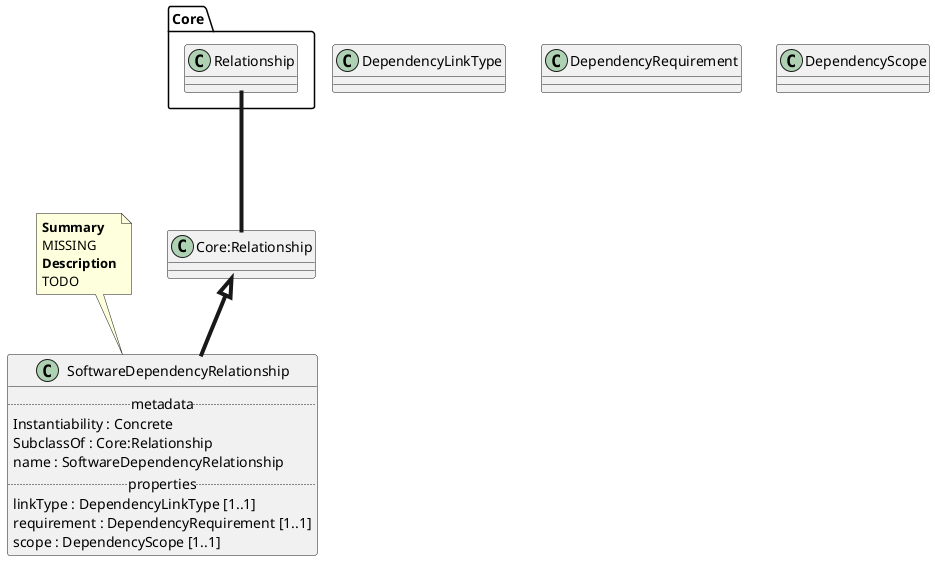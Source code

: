 @startuml
set separator ::
class SoftwareDependencyRelationship {
.. metadata ..
    Instantiability : Concrete
    SubclassOf : Core:Relationship
    name : SoftwareDependencyRelationship
.. properties ..
    linkType : DependencyLinkType [1..1]
    requirement : DependencyRequirement [1..1]
    scope : DependencyScope [1..1]
}
note top of SoftwareDependencyRelationship
<b>Summary</b>
MISSING
<b>Description</b>
TODO
end note
"Core:Relationship" <|-[thickness=4]- "SoftwareDependencyRelationship"
"Core::Relationship" -[thickness=4]-- "Core:Relationship"
"DependencyLinkType" <-[dotted]-- "SoftwareDependencyRelationship::linkType"
"DependencyRequirement" <-[dotted]-- "SoftwareDependencyRelationship::requirement"
"DependencyScope" <-[dotted]-- "SoftwareDependencyRelationship::scope"
@enduml
